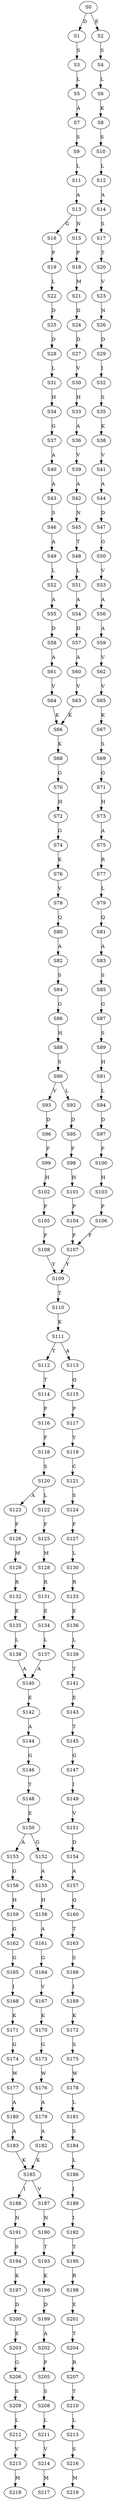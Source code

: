 strict digraph  {
	S0 -> S1 [ label = D ];
	S0 -> S2 [ label = E ];
	S1 -> S3 [ label = S ];
	S2 -> S4 [ label = S ];
	S3 -> S5 [ label = L ];
	S4 -> S6 [ label = L ];
	S5 -> S7 [ label = A ];
	S6 -> S8 [ label = K ];
	S7 -> S9 [ label = S ];
	S8 -> S10 [ label = S ];
	S9 -> S11 [ label = L ];
	S10 -> S12 [ label = L ];
	S11 -> S13 [ label = A ];
	S12 -> S14 [ label = A ];
	S13 -> S15 [ label = N ];
	S13 -> S16 [ label = G ];
	S14 -> S17 [ label = S ];
	S15 -> S18 [ label = P ];
	S16 -> S19 [ label = P ];
	S17 -> S20 [ label = T ];
	S18 -> S21 [ label = M ];
	S19 -> S22 [ label = L ];
	S20 -> S23 [ label = V ];
	S21 -> S24 [ label = D ];
	S22 -> S25 [ label = D ];
	S23 -> S26 [ label = N ];
	S24 -> S27 [ label = D ];
	S25 -> S28 [ label = D ];
	S26 -> S29 [ label = D ];
	S27 -> S30 [ label = V ];
	S28 -> S31 [ label = L ];
	S29 -> S32 [ label = I ];
	S30 -> S33 [ label = H ];
	S31 -> S34 [ label = H ];
	S32 -> S35 [ label = S ];
	S33 -> S36 [ label = A ];
	S34 -> S37 [ label = G ];
	S35 -> S38 [ label = K ];
	S36 -> S39 [ label = V ];
	S37 -> S40 [ label = A ];
	S38 -> S41 [ label = V ];
	S39 -> S42 [ label = A ];
	S40 -> S43 [ label = A ];
	S41 -> S44 [ label = A ];
	S42 -> S45 [ label = N ];
	S43 -> S46 [ label = S ];
	S44 -> S47 [ label = D ];
	S45 -> S48 [ label = T ];
	S46 -> S49 [ label = A ];
	S47 -> S50 [ label = G ];
	S48 -> S51 [ label = L ];
	S49 -> S52 [ label = L ];
	S50 -> S53 [ label = V ];
	S51 -> S54 [ label = A ];
	S52 -> S55 [ label = A ];
	S53 -> S56 [ label = A ];
	S54 -> S57 [ label = D ];
	S55 -> S58 [ label = D ];
	S56 -> S59 [ label = A ];
	S57 -> S60 [ label = A ];
	S58 -> S61 [ label = A ];
	S59 -> S62 [ label = V ];
	S60 -> S63 [ label = V ];
	S61 -> S64 [ label = V ];
	S62 -> S65 [ label = V ];
	S63 -> S66 [ label = K ];
	S64 -> S66 [ label = K ];
	S65 -> S67 [ label = K ];
	S66 -> S68 [ label = K ];
	S67 -> S69 [ label = S ];
	S68 -> S70 [ label = G ];
	S69 -> S71 [ label = G ];
	S70 -> S72 [ label = H ];
	S71 -> S73 [ label = H ];
	S72 -> S74 [ label = G ];
	S73 -> S75 [ label = A ];
	S74 -> S76 [ label = K ];
	S75 -> S77 [ label = R ];
	S76 -> S78 [ label = V ];
	S77 -> S79 [ label = L ];
	S78 -> S80 [ label = Q ];
	S79 -> S81 [ label = Q ];
	S80 -> S82 [ label = A ];
	S81 -> S83 [ label = A ];
	S82 -> S84 [ label = S ];
	S83 -> S85 [ label = S ];
	S84 -> S86 [ label = G ];
	S85 -> S87 [ label = G ];
	S86 -> S88 [ label = H ];
	S87 -> S89 [ label = S ];
	S88 -> S90 [ label = S ];
	S89 -> S91 [ label = H ];
	S90 -> S92 [ label = L ];
	S90 -> S93 [ label = V ];
	S91 -> S94 [ label = L ];
	S92 -> S95 [ label = D ];
	S93 -> S96 [ label = D ];
	S94 -> S97 [ label = D ];
	S95 -> S98 [ label = F ];
	S96 -> S99 [ label = F ];
	S97 -> S100 [ label = F ];
	S98 -> S101 [ label = H ];
	S99 -> S102 [ label = H ];
	S100 -> S103 [ label = H ];
	S101 -> S104 [ label = P ];
	S102 -> S105 [ label = P ];
	S103 -> S106 [ label = P ];
	S104 -> S107 [ label = F ];
	S105 -> S108 [ label = F ];
	S106 -> S107 [ label = F ];
	S107 -> S109 [ label = Y ];
	S108 -> S109 [ label = Y ];
	S109 -> S110 [ label = T ];
	S110 -> S111 [ label = K ];
	S111 -> S112 [ label = T ];
	S111 -> S113 [ label = A ];
	S112 -> S114 [ label = T ];
	S113 -> S115 [ label = Q ];
	S114 -> S116 [ label = P ];
	S115 -> S117 [ label = P ];
	S116 -> S118 [ label = F ];
	S117 -> S119 [ label = Y ];
	S118 -> S120 [ label = S ];
	S119 -> S121 [ label = C ];
	S120 -> S122 [ label = L ];
	S120 -> S123 [ label = A ];
	S121 -> S124 [ label = S ];
	S122 -> S125 [ label = F ];
	S123 -> S126 [ label = F ];
	S124 -> S127 [ label = F ];
	S125 -> S128 [ label = M ];
	S126 -> S129 [ label = M ];
	S127 -> S130 [ label = L ];
	S128 -> S131 [ label = R ];
	S129 -> S132 [ label = R ];
	S130 -> S133 [ label = R ];
	S131 -> S134 [ label = E ];
	S132 -> S135 [ label = E ];
	S133 -> S136 [ label = E ];
	S134 -> S137 [ label = L ];
	S135 -> S138 [ label = L ];
	S136 -> S139 [ label = L ];
	S137 -> S140 [ label = A ];
	S138 -> S140 [ label = A ];
	S139 -> S141 [ label = T ];
	S140 -> S142 [ label = E ];
	S141 -> S143 [ label = E ];
	S142 -> S144 [ label = A ];
	S143 -> S145 [ label = T ];
	S144 -> S146 [ label = G ];
	S145 -> S147 [ label = G ];
	S146 -> S148 [ label = Y ];
	S147 -> S149 [ label = I ];
	S148 -> S150 [ label = E ];
	S149 -> S151 [ label = V ];
	S150 -> S152 [ label = G ];
	S150 -> S153 [ label = A ];
	S151 -> S154 [ label = D ];
	S152 -> S155 [ label = A ];
	S153 -> S156 [ label = G ];
	S154 -> S157 [ label = A ];
	S155 -> S158 [ label = H ];
	S156 -> S159 [ label = H ];
	S157 -> S160 [ label = Q ];
	S158 -> S161 [ label = A ];
	S159 -> S162 [ label = G ];
	S160 -> S163 [ label = T ];
	S161 -> S164 [ label = G ];
	S162 -> S165 [ label = G ];
	S163 -> S166 [ label = S ];
	S164 -> S167 [ label = V ];
	S165 -> S168 [ label = I ];
	S166 -> S169 [ label = I ];
	S167 -> S170 [ label = K ];
	S168 -> S171 [ label = K ];
	S169 -> S172 [ label = K ];
	S170 -> S173 [ label = G ];
	S171 -> S174 [ label = G ];
	S172 -> S175 [ label = S ];
	S173 -> S176 [ label = W ];
	S174 -> S177 [ label = W ];
	S175 -> S178 [ label = W ];
	S176 -> S179 [ label = A ];
	S177 -> S180 [ label = A ];
	S178 -> S181 [ label = L ];
	S179 -> S182 [ label = A ];
	S180 -> S183 [ label = A ];
	S181 -> S184 [ label = S ];
	S182 -> S185 [ label = K ];
	S183 -> S185 [ label = K ];
	S184 -> S186 [ label = L ];
	S185 -> S187 [ label = V ];
	S185 -> S188 [ label = I ];
	S186 -> S189 [ label = I ];
	S187 -> S190 [ label = N ];
	S188 -> S191 [ label = N ];
	S189 -> S192 [ label = I ];
	S190 -> S193 [ label = T ];
	S191 -> S194 [ label = S ];
	S192 -> S195 [ label = T ];
	S193 -> S196 [ label = K ];
	S194 -> S197 [ label = K ];
	S195 -> S198 [ label = R ];
	S196 -> S199 [ label = D ];
	S197 -> S200 [ label = D ];
	S198 -> S201 [ label = E ];
	S199 -> S202 [ label = A ];
	S200 -> S203 [ label = E ];
	S201 -> S204 [ label = T ];
	S202 -> S205 [ label = P ];
	S203 -> S206 [ label = G ];
	S204 -> S207 [ label = R ];
	S205 -> S208 [ label = S ];
	S206 -> S209 [ label = S ];
	S207 -> S210 [ label = T ];
	S208 -> S211 [ label = L ];
	S209 -> S212 [ label = L ];
	S210 -> S213 [ label = L ];
	S211 -> S214 [ label = V ];
	S212 -> S215 [ label = V ];
	S213 -> S216 [ label = S ];
	S214 -> S217 [ label = M ];
	S215 -> S218 [ label = M ];
	S216 -> S219 [ label = M ];
}
